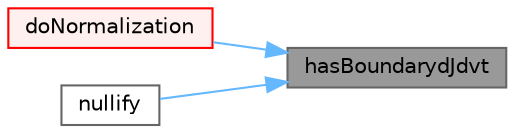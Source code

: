 digraph "hasBoundarydJdvt"
{
 // LATEX_PDF_SIZE
  bgcolor="transparent";
  edge [fontname=Helvetica,fontsize=10,labelfontname=Helvetica,labelfontsize=10];
  node [fontname=Helvetica,fontsize=10,shape=box,height=0.2,width=0.4];
  rankdir="RL";
  Node1 [id="Node000001",label="hasBoundarydJdvt",height=0.2,width=0.4,color="gray40", fillcolor="grey60", style="filled", fontcolor="black",tooltip=" "];
  Node1 -> Node2 [id="edge1_Node000001_Node000002",dir="back",color="steelblue1",style="solid",tooltip=" "];
  Node2 [id="Node000002",label="doNormalization",height=0.2,width=0.4,color="red", fillcolor="#FFF0F0", style="filled",URL="$classFoam_1_1objectiveIncompressible.html#abef8a18771e6195d9948dfece49c9f46",tooltip=" "];
  Node1 -> Node4 [id="edge2_Node000001_Node000004",dir="back",color="steelblue1",style="solid",tooltip=" "];
  Node4 [id="Node000004",label="nullify",height=0.2,width=0.4,color="grey40", fillcolor="white", style="filled",URL="$classFoam_1_1objectiveIncompressible.html#a5b53f360232042bc4ea4bafe235589cb",tooltip=" "];
}
